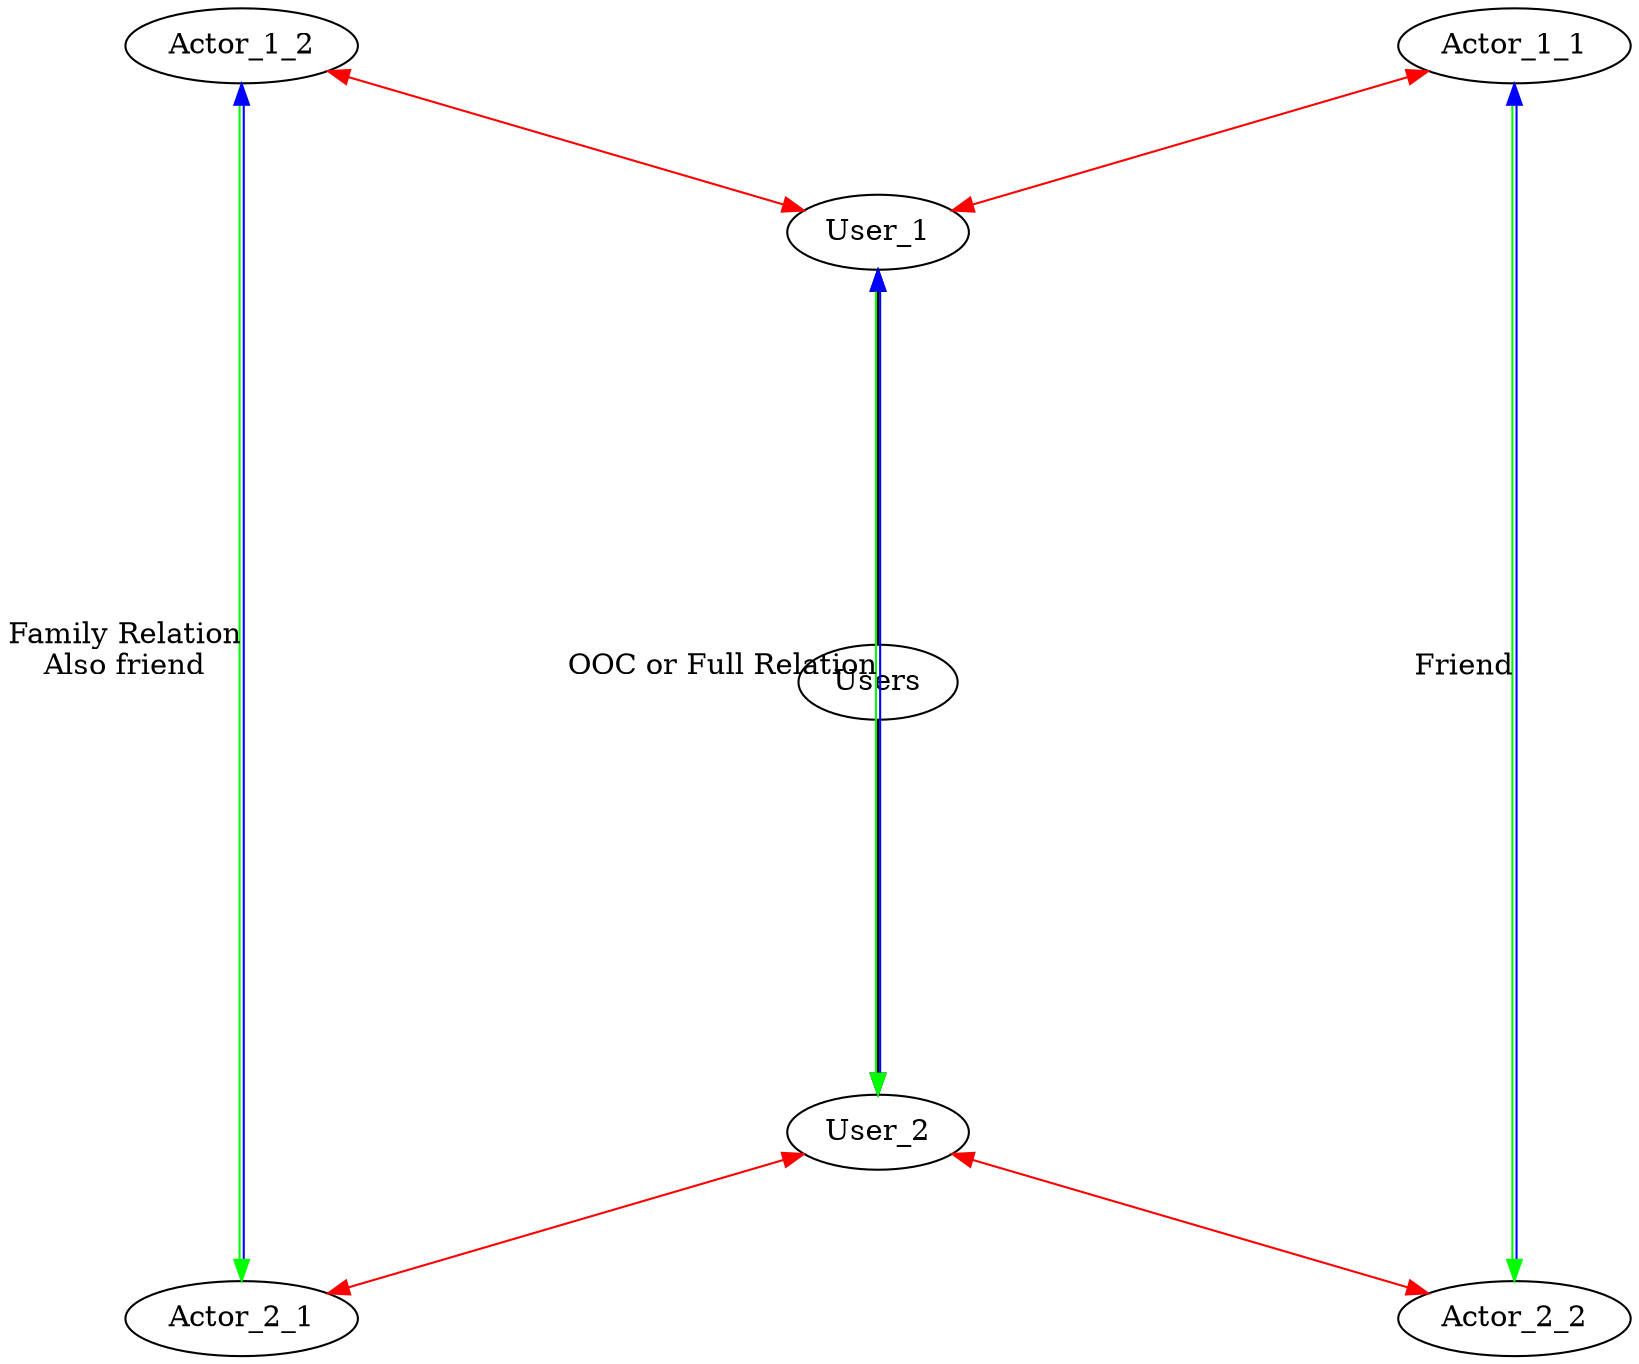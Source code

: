 digraph social_rel {
	ranksep=3.0; nodesep=2.0;
	layout=twopi;
	/*Server;
	Server -> Users;*/
	subgraph cluster_Users {
		Users -> User_1;
		Users -> User_2;
		User_1 -> User_2 [label="OOC or Full Relation" dir="both" color="green:blue"];
		subgraph UserActors {
			edge[color="red" dir="both"]
			User_1 -> Actor_1_1;
			User_1 -> Actor_1_2;
			User_2 -> Actor_2_1;
			User_2 -> Actor_2_2;
		}
	}

	subgraph UserRelations {
		edge[dir="both" color="green:blue"];
		Actor_1_1 -> Actor_2_2 [label="Friend"];
		Actor_1_2 -> Actor_2_1 [label="Family Relation\nAlso friend"];
	}
}